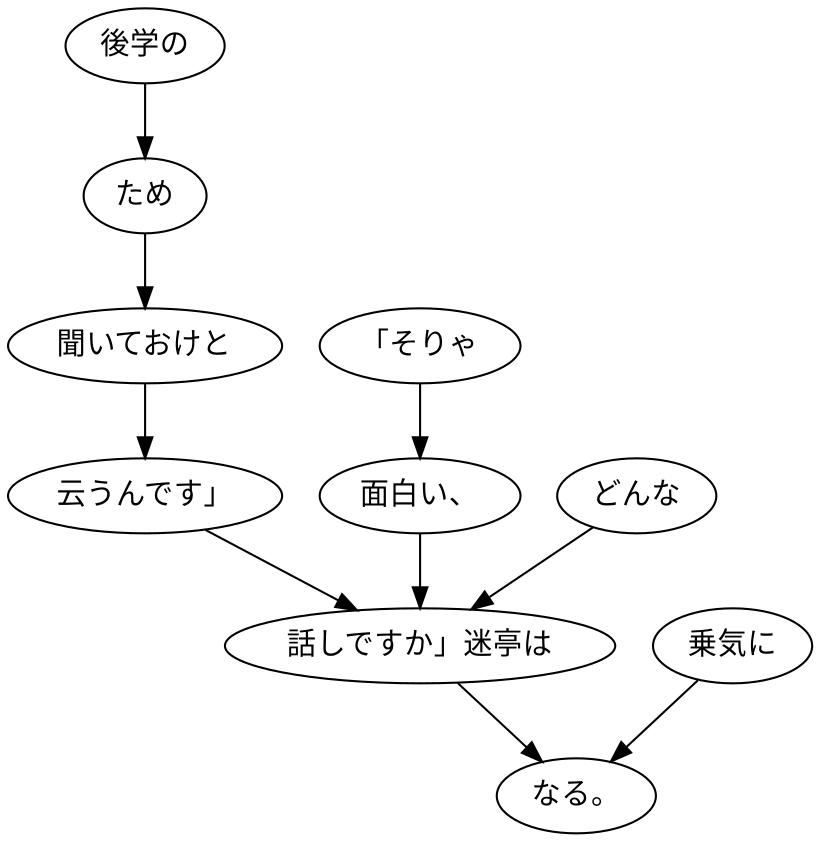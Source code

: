 digraph graph1425 {
	node0 [label="後学の"];
	node1 [label="ため"];
	node2 [label="聞いておけと"];
	node3 [label="云うんです」"];
	node4 [label="「そりゃ"];
	node5 [label="面白い、"];
	node6 [label="どんな"];
	node7 [label="話しですか」迷亭は"];
	node8 [label="乗気に"];
	node9 [label="なる。"];
	node0 -> node1;
	node1 -> node2;
	node2 -> node3;
	node3 -> node7;
	node4 -> node5;
	node5 -> node7;
	node6 -> node7;
	node7 -> node9;
	node8 -> node9;
}
